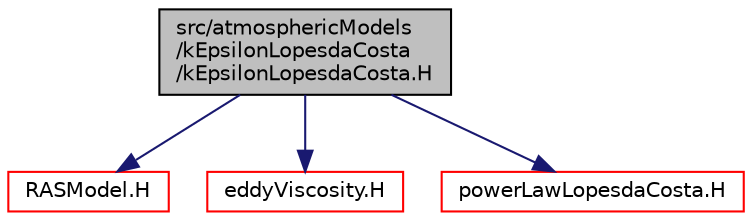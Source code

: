 digraph "src/atmosphericModels/kEpsilonLopesdaCosta/kEpsilonLopesdaCosta.H"
{
  bgcolor="transparent";
  edge [fontname="Helvetica",fontsize="10",labelfontname="Helvetica",labelfontsize="10"];
  node [fontname="Helvetica",fontsize="10",shape=record];
  Node1 [label="src/atmosphericModels\l/kEpsilonLopesdaCosta\l/kEpsilonLopesdaCosta.H",height=0.2,width=0.4,color="black", fillcolor="grey75", style="filled" fontcolor="black"];
  Node1 -> Node2 [color="midnightblue",fontsize="10",style="solid",fontname="Helvetica"];
  Node2 [label="RASModel.H",height=0.2,width=0.4,color="red",URL="$RASModel_8H.html"];
  Node1 -> Node3 [color="midnightblue",fontsize="10",style="solid",fontname="Helvetica"];
  Node3 [label="eddyViscosity.H",height=0.2,width=0.4,color="red",URL="$eddyViscosity_8H.html"];
  Node1 -> Node4 [color="midnightblue",fontsize="10",style="solid",fontname="Helvetica"];
  Node4 [label="powerLawLopesdaCosta.H",height=0.2,width=0.4,color="red",URL="$powerLawLopesdaCosta_8H.html"];
}
